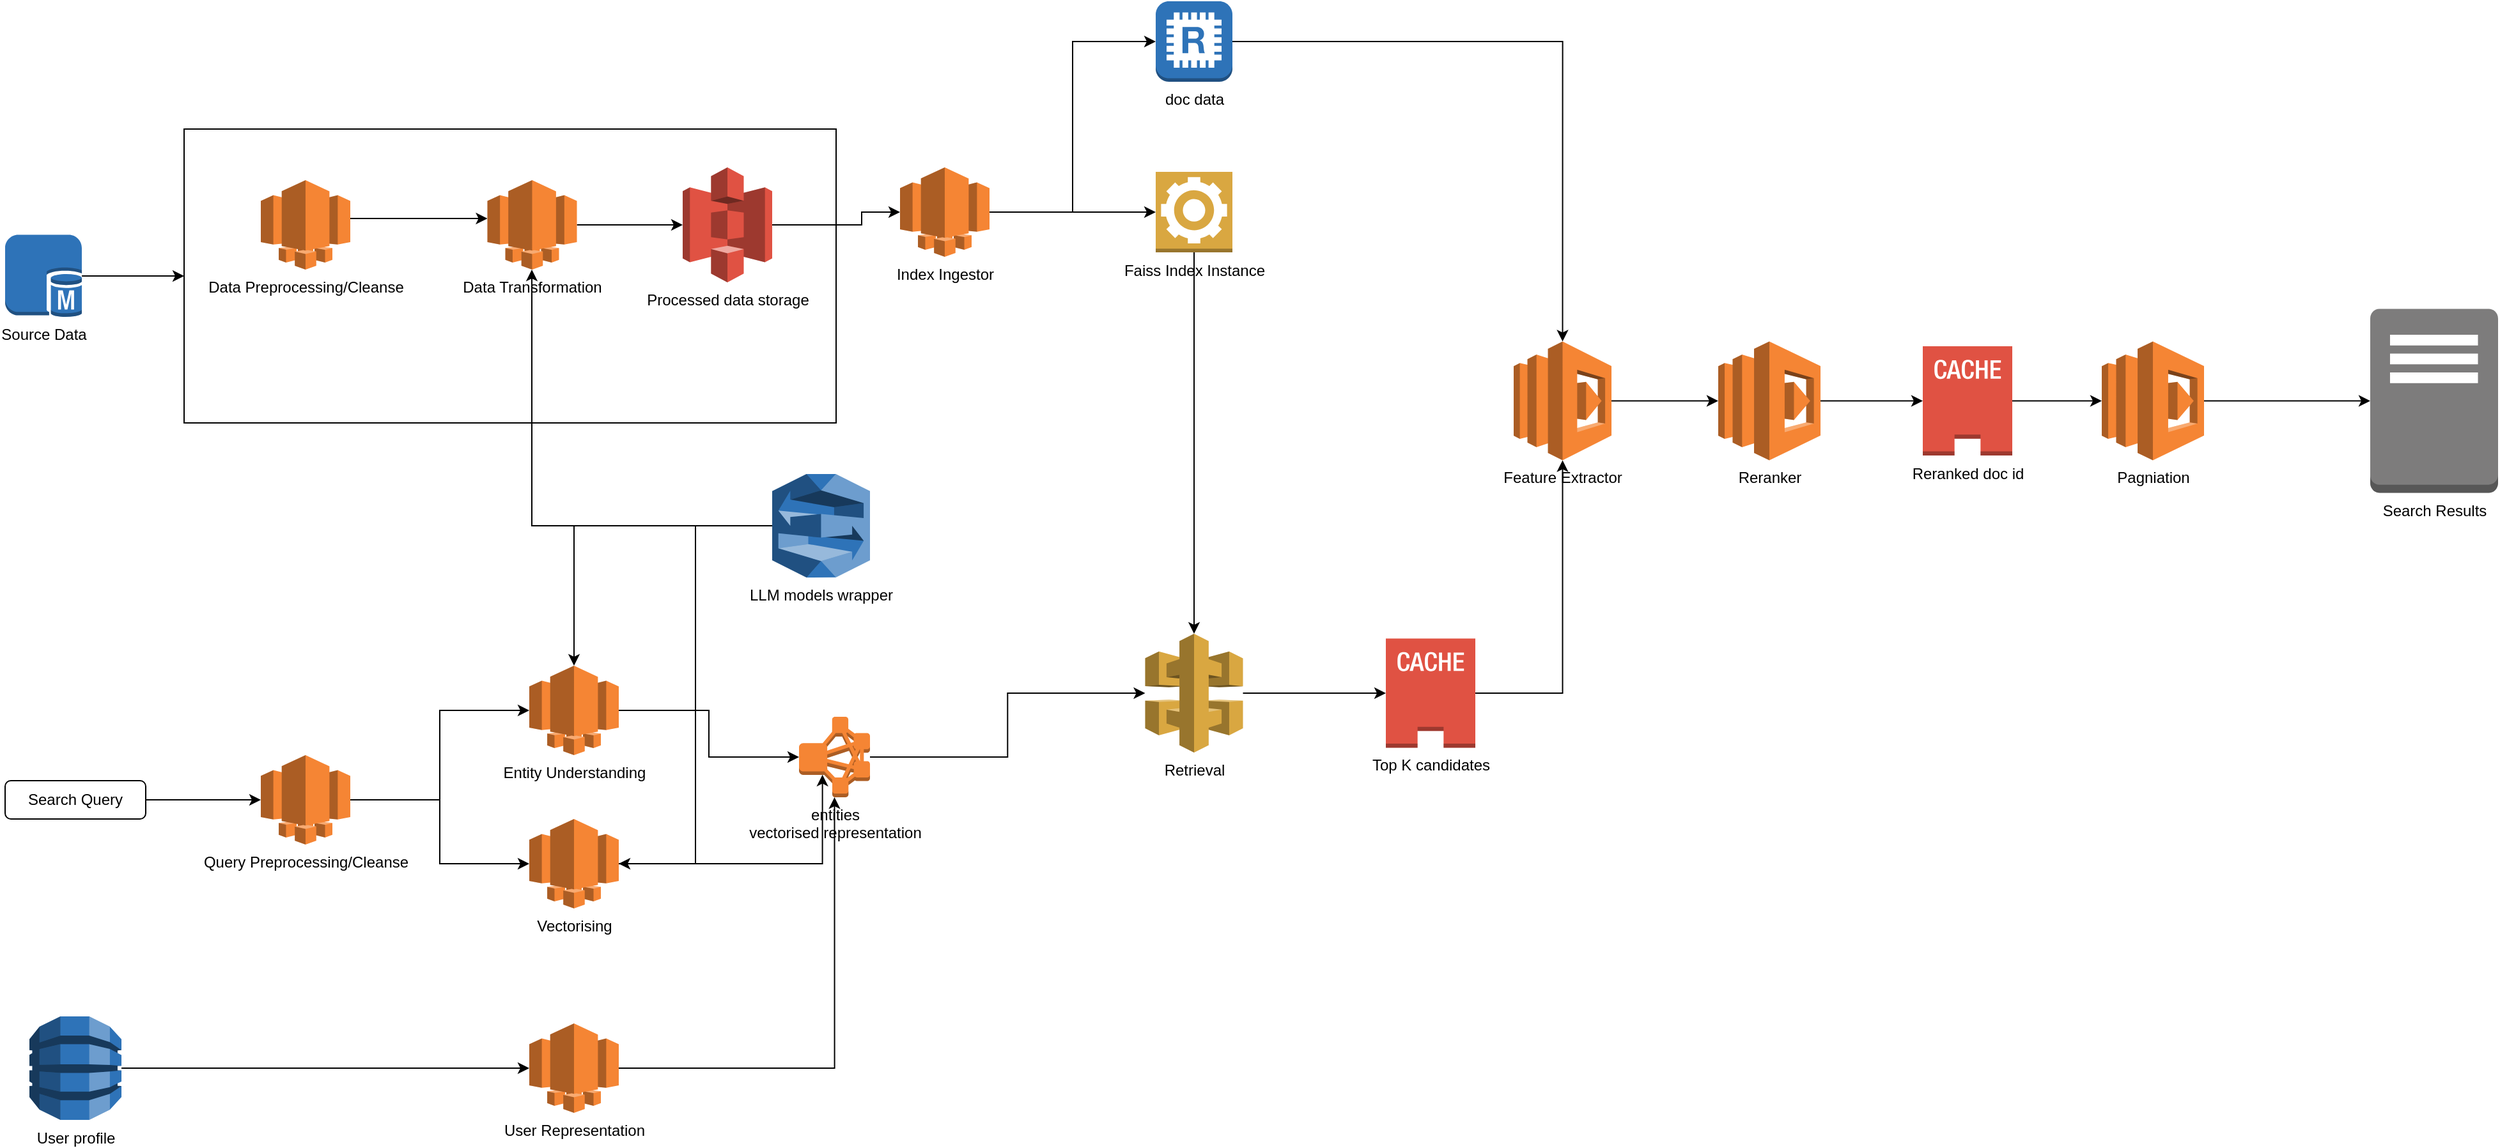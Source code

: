 <mxfile version="21.0.2" type="github">
  <diagram name="Page-1" id="8OP-N2uvxZRe4E2Dq5Id">
    <mxGraphModel dx="1774" dy="1083" grid="1" gridSize="10" guides="1" tooltips="1" connect="1" arrows="1" fold="1" page="1" pageScale="1" pageWidth="827" pageHeight="1169" math="0" shadow="0">
      <root>
        <mxCell id="0" />
        <mxCell id="1" parent="0" />
        <mxCell id="NxXrxqv_TEqv6YPUHNG9-26" value="" style="rounded=0;whiteSpace=wrap;html=1;" vertex="1" parent="1">
          <mxGeometry x="180" y="190" width="510" height="230" as="geometry" />
        </mxCell>
        <mxCell id="NxXrxqv_TEqv6YPUHNG9-27" style="edgeStyle=orthogonalEdgeStyle;rounded=0;orthogonalLoop=1;jettySize=auto;html=1;" edge="1" parent="1" source="NxXrxqv_TEqv6YPUHNG9-3" target="NxXrxqv_TEqv6YPUHNG9-26">
          <mxGeometry relative="1" as="geometry" />
        </mxCell>
        <mxCell id="NxXrxqv_TEqv6YPUHNG9-3" value="Source Data" style="outlineConnect=0;dashed=0;verticalLabelPosition=bottom;verticalAlign=top;align=center;html=1;shape=mxgraph.aws3.sql_master;fillColor=#2E73B8;gradientColor=none;" vertex="1" parent="1">
          <mxGeometry x="40" y="272.75" width="60" height="64.5" as="geometry" />
        </mxCell>
        <mxCell id="NxXrxqv_TEqv6YPUHNG9-14" value="" style="edgeStyle=orthogonalEdgeStyle;rounded=0;orthogonalLoop=1;jettySize=auto;html=1;" edge="1" parent="1" source="NxXrxqv_TEqv6YPUHNG9-12" target="NxXrxqv_TEqv6YPUHNG9-13">
          <mxGeometry relative="1" as="geometry">
            <Array as="points">
              <mxPoint x="390" y="260" />
              <mxPoint x="390" y="260" />
            </Array>
          </mxGeometry>
        </mxCell>
        <mxCell id="NxXrxqv_TEqv6YPUHNG9-12" value="Data Preprocessing/Cleanse" style="outlineConnect=0;dashed=0;verticalLabelPosition=bottom;verticalAlign=top;align=center;html=1;shape=mxgraph.aws3.lightsail;fillColor=#F58534;gradientColor=none;" vertex="1" parent="1">
          <mxGeometry x="240" y="230" width="70" height="70" as="geometry" />
        </mxCell>
        <mxCell id="NxXrxqv_TEqv6YPUHNG9-24" value="" style="edgeStyle=orthogonalEdgeStyle;rounded=0;orthogonalLoop=1;jettySize=auto;html=1;entryX=0;entryY=0.5;entryDx=0;entryDy=0;entryPerimeter=0;" edge="1" parent="1" source="NxXrxqv_TEqv6YPUHNG9-13" target="NxXrxqv_TEqv6YPUHNG9-55">
          <mxGeometry relative="1" as="geometry">
            <mxPoint x="570" y="265.1" as="targetPoint" />
          </mxGeometry>
        </mxCell>
        <mxCell id="NxXrxqv_TEqv6YPUHNG9-13" value="Data Transformation" style="outlineConnect=0;dashed=0;verticalLabelPosition=bottom;verticalAlign=top;align=center;html=1;shape=mxgraph.aws3.lightsail;fillColor=#F58534;gradientColor=none;" vertex="1" parent="1">
          <mxGeometry x="417.25" y="230" width="70" height="70" as="geometry" />
        </mxCell>
        <mxCell id="NxXrxqv_TEqv6YPUHNG9-18" style="edgeStyle=orthogonalEdgeStyle;rounded=0;orthogonalLoop=1;jettySize=auto;html=1;" edge="1" parent="1" source="NxXrxqv_TEqv6YPUHNG9-16">
          <mxGeometry relative="1" as="geometry">
            <mxPoint x="452" y="300" as="targetPoint" />
            <Array as="points">
              <mxPoint x="452" y="501" />
            </Array>
          </mxGeometry>
        </mxCell>
        <mxCell id="NxXrxqv_TEqv6YPUHNG9-43" style="edgeStyle=orthogonalEdgeStyle;rounded=0;orthogonalLoop=1;jettySize=auto;html=1;" edge="1" parent="1" source="NxXrxqv_TEqv6YPUHNG9-16" target="NxXrxqv_TEqv6YPUHNG9-39">
          <mxGeometry relative="1" as="geometry" />
        </mxCell>
        <mxCell id="NxXrxqv_TEqv6YPUHNG9-44" style="edgeStyle=orthogonalEdgeStyle;rounded=0;orthogonalLoop=1;jettySize=auto;html=1;entryX=1;entryY=0.5;entryDx=0;entryDy=0;entryPerimeter=0;" edge="1" parent="1" source="NxXrxqv_TEqv6YPUHNG9-16" target="NxXrxqv_TEqv6YPUHNG9-40">
          <mxGeometry relative="1" as="geometry" />
        </mxCell>
        <mxCell id="NxXrxqv_TEqv6YPUHNG9-16" value="LLM models wrapper" style="outlineConnect=0;dashed=0;verticalLabelPosition=bottom;verticalAlign=top;align=center;html=1;shape=mxgraph.aws3.lex;fillColor=#2E73B8;gradientColor=none;" vertex="1" parent="1">
          <mxGeometry x="640" y="460" width="76.5" height="81" as="geometry" />
        </mxCell>
        <mxCell id="NxXrxqv_TEqv6YPUHNG9-32" style="edgeStyle=orthogonalEdgeStyle;rounded=0;orthogonalLoop=1;jettySize=auto;html=1;exitX=1;exitY=0.5;exitDx=0;exitDy=0;exitPerimeter=0;" edge="1" parent="1" source="NxXrxqv_TEqv6YPUHNG9-19" target="NxXrxqv_TEqv6YPUHNG9-28">
          <mxGeometry relative="1" as="geometry" />
        </mxCell>
        <mxCell id="NxXrxqv_TEqv6YPUHNG9-35" style="edgeStyle=orthogonalEdgeStyle;rounded=0;orthogonalLoop=1;jettySize=auto;html=1;entryX=0;entryY=0.5;entryDx=0;entryDy=0;entryPerimeter=0;" edge="1" parent="1" source="NxXrxqv_TEqv6YPUHNG9-19" target="NxXrxqv_TEqv6YPUHNG9-33">
          <mxGeometry relative="1" as="geometry" />
        </mxCell>
        <mxCell id="NxXrxqv_TEqv6YPUHNG9-19" value="Index Ingestor" style="outlineConnect=0;dashed=0;verticalLabelPosition=bottom;verticalAlign=top;align=center;html=1;shape=mxgraph.aws3.lightsail;fillColor=#F58534;gradientColor=none;" vertex="1" parent="1">
          <mxGeometry x="740" y="220" width="70" height="70" as="geometry" />
        </mxCell>
        <mxCell id="NxXrxqv_TEqv6YPUHNG9-25" style="edgeStyle=orthogonalEdgeStyle;rounded=0;orthogonalLoop=1;jettySize=auto;html=1;exitX=1;exitY=0.5;exitDx=0;exitDy=0;exitPerimeter=0;" edge="1" parent="1" source="NxXrxqv_TEqv6YPUHNG9-55" target="NxXrxqv_TEqv6YPUHNG9-19">
          <mxGeometry relative="1" as="geometry">
            <mxPoint x="630" y="265.1" as="sourcePoint" />
            <Array as="points">
              <mxPoint x="710" y="265" />
              <mxPoint x="710" y="255" />
            </Array>
          </mxGeometry>
        </mxCell>
        <mxCell id="NxXrxqv_TEqv6YPUHNG9-54" style="edgeStyle=orthogonalEdgeStyle;rounded=0;orthogonalLoop=1;jettySize=auto;html=1;" edge="1" parent="1" source="NxXrxqv_TEqv6YPUHNG9-28" target="NxXrxqv_TEqv6YPUHNG9-50">
          <mxGeometry relative="1" as="geometry">
            <Array as="points">
              <mxPoint x="970" y="530" />
              <mxPoint x="970" y="530" />
            </Array>
          </mxGeometry>
        </mxCell>
        <mxCell id="NxXrxqv_TEqv6YPUHNG9-28" value="Faiss Index Instance" style="outlineConnect=0;dashed=0;verticalLabelPosition=bottom;verticalAlign=top;align=center;html=1;shape=mxgraph.aws3.worker;fillColor=#D9A741;gradientColor=none;" vertex="1" parent="1">
          <mxGeometry x="940" y="223.5" width="60" height="63" as="geometry" />
        </mxCell>
        <mxCell id="NxXrxqv_TEqv6YPUHNG9-73" style="edgeStyle=orthogonalEdgeStyle;rounded=0;orthogonalLoop=1;jettySize=auto;html=1;entryX=0.5;entryY=0;entryDx=0;entryDy=0;entryPerimeter=0;" edge="1" parent="1" source="NxXrxqv_TEqv6YPUHNG9-33" target="NxXrxqv_TEqv6YPUHNG9-59">
          <mxGeometry relative="1" as="geometry" />
        </mxCell>
        <mxCell id="NxXrxqv_TEqv6YPUHNG9-33" value="doc data" style="outlineConnect=0;dashed=0;verticalLabelPosition=bottom;verticalAlign=top;align=center;html=1;shape=mxgraph.aws3.redis;fillColor=#2E73B8;gradientColor=none;" vertex="1" parent="1">
          <mxGeometry x="940" y="90" width="60" height="63" as="geometry" />
        </mxCell>
        <mxCell id="NxXrxqv_TEqv6YPUHNG9-38" style="edgeStyle=orthogonalEdgeStyle;rounded=0;orthogonalLoop=1;jettySize=auto;html=1;" edge="1" parent="1" source="NxXrxqv_TEqv6YPUHNG9-36" target="NxXrxqv_TEqv6YPUHNG9-37">
          <mxGeometry relative="1" as="geometry" />
        </mxCell>
        <mxCell id="NxXrxqv_TEqv6YPUHNG9-36" value="Search Query" style="rounded=1;whiteSpace=wrap;html=1;" vertex="1" parent="1">
          <mxGeometry x="40" y="700" width="110" height="30" as="geometry" />
        </mxCell>
        <mxCell id="NxXrxqv_TEqv6YPUHNG9-41" style="edgeStyle=orthogonalEdgeStyle;rounded=0;orthogonalLoop=1;jettySize=auto;html=1;entryX=0;entryY=0.5;entryDx=0;entryDy=0;entryPerimeter=0;" edge="1" parent="1" source="NxXrxqv_TEqv6YPUHNG9-37" target="NxXrxqv_TEqv6YPUHNG9-39">
          <mxGeometry relative="1" as="geometry" />
        </mxCell>
        <mxCell id="NxXrxqv_TEqv6YPUHNG9-42" style="edgeStyle=orthogonalEdgeStyle;rounded=0;orthogonalLoop=1;jettySize=auto;html=1;" edge="1" parent="1" source="NxXrxqv_TEqv6YPUHNG9-37" target="NxXrxqv_TEqv6YPUHNG9-40">
          <mxGeometry relative="1" as="geometry" />
        </mxCell>
        <mxCell id="NxXrxqv_TEqv6YPUHNG9-37" value="Query Preprocessing/Cleanse" style="outlineConnect=0;dashed=0;verticalLabelPosition=bottom;verticalAlign=top;align=center;html=1;shape=mxgraph.aws3.lightsail;fillColor=#F58534;gradientColor=none;" vertex="1" parent="1">
          <mxGeometry x="240" y="680" width="70" height="70" as="geometry" />
        </mxCell>
        <mxCell id="NxXrxqv_TEqv6YPUHNG9-47" style="edgeStyle=orthogonalEdgeStyle;rounded=0;orthogonalLoop=1;jettySize=auto;html=1;" edge="1" parent="1" source="NxXrxqv_TEqv6YPUHNG9-39" target="NxXrxqv_TEqv6YPUHNG9-45">
          <mxGeometry relative="1" as="geometry" />
        </mxCell>
        <mxCell id="NxXrxqv_TEqv6YPUHNG9-39" value="Entity Understanding" style="outlineConnect=0;dashed=0;verticalLabelPosition=bottom;verticalAlign=top;align=center;html=1;shape=mxgraph.aws3.lightsail;fillColor=#F58534;gradientColor=none;" vertex="1" parent="1">
          <mxGeometry x="450" y="610" width="70" height="70" as="geometry" />
        </mxCell>
        <mxCell id="NxXrxqv_TEqv6YPUHNG9-48" style="edgeStyle=orthogonalEdgeStyle;rounded=0;orthogonalLoop=1;jettySize=auto;html=1;entryX=0.33;entryY=0.72;entryDx=0;entryDy=0;entryPerimeter=0;" edge="1" parent="1" source="NxXrxqv_TEqv6YPUHNG9-40" target="NxXrxqv_TEqv6YPUHNG9-45">
          <mxGeometry relative="1" as="geometry" />
        </mxCell>
        <mxCell id="NxXrxqv_TEqv6YPUHNG9-40" value="Vectorising" style="outlineConnect=0;dashed=0;verticalLabelPosition=bottom;verticalAlign=top;align=center;html=1;shape=mxgraph.aws3.lightsail;fillColor=#F58534;gradientColor=none;" vertex="1" parent="1">
          <mxGeometry x="450" y="730" width="70" height="70" as="geometry" />
        </mxCell>
        <mxCell id="NxXrxqv_TEqv6YPUHNG9-52" style="edgeStyle=orthogonalEdgeStyle;rounded=0;orthogonalLoop=1;jettySize=auto;html=1;" edge="1" parent="1" source="NxXrxqv_TEqv6YPUHNG9-45" target="NxXrxqv_TEqv6YPUHNG9-50">
          <mxGeometry relative="1" as="geometry" />
        </mxCell>
        <mxCell id="NxXrxqv_TEqv6YPUHNG9-45" value="entities&lt;br&gt;vectorised representation" style="outlineConnect=0;dashed=0;verticalLabelPosition=bottom;verticalAlign=top;align=center;html=1;shape=mxgraph.aws3.emr_cluster;fillColor=#F58534;gradientColor=none;" vertex="1" parent="1">
          <mxGeometry x="661" y="650" width="55.5" height="63" as="geometry" />
        </mxCell>
        <mxCell id="NxXrxqv_TEqv6YPUHNG9-57" style="edgeStyle=orthogonalEdgeStyle;rounded=0;orthogonalLoop=1;jettySize=auto;html=1;" edge="1" parent="1" source="NxXrxqv_TEqv6YPUHNG9-50" target="NxXrxqv_TEqv6YPUHNG9-56">
          <mxGeometry relative="1" as="geometry" />
        </mxCell>
        <mxCell id="NxXrxqv_TEqv6YPUHNG9-50" value="Retrieval" style="outlineConnect=0;dashed=0;verticalLabelPosition=bottom;verticalAlign=top;align=center;html=1;shape=mxgraph.aws3.api_gateway;fillColor=#D9A741;gradientColor=none;" vertex="1" parent="1">
          <mxGeometry x="931.75" y="585" width="76.5" height="93" as="geometry" />
        </mxCell>
        <mxCell id="NxXrxqv_TEqv6YPUHNG9-55" value="Processed data storage" style="outlineConnect=0;dashed=0;verticalLabelPosition=bottom;verticalAlign=top;align=center;html=1;shape=mxgraph.aws3.s3;fillColor=#E05243;gradientColor=none;" vertex="1" parent="1">
          <mxGeometry x="570" y="220" width="70" height="90" as="geometry" />
        </mxCell>
        <mxCell id="NxXrxqv_TEqv6YPUHNG9-60" style="edgeStyle=orthogonalEdgeStyle;rounded=0;orthogonalLoop=1;jettySize=auto;html=1;" edge="1" parent="1" source="NxXrxqv_TEqv6YPUHNG9-56" target="NxXrxqv_TEqv6YPUHNG9-59">
          <mxGeometry relative="1" as="geometry" />
        </mxCell>
        <mxCell id="NxXrxqv_TEqv6YPUHNG9-56" value="Top K candidates" style="outlineConnect=0;dashed=0;verticalLabelPosition=bottom;verticalAlign=top;align=center;html=1;shape=mxgraph.aws3.cached_volume;fillColor=#E05243;gradientColor=none;" vertex="1" parent="1">
          <mxGeometry x="1120" y="588.75" width="70" height="85.5" as="geometry" />
        </mxCell>
        <mxCell id="NxXrxqv_TEqv6YPUHNG9-62" style="edgeStyle=orthogonalEdgeStyle;rounded=0;orthogonalLoop=1;jettySize=auto;html=1;entryX=0;entryY=0.5;entryDx=0;entryDy=0;entryPerimeter=0;" edge="1" parent="1" source="NxXrxqv_TEqv6YPUHNG9-59" target="NxXrxqv_TEqv6YPUHNG9-61">
          <mxGeometry relative="1" as="geometry" />
        </mxCell>
        <mxCell id="NxXrxqv_TEqv6YPUHNG9-59" value="Feature Extractor" style="outlineConnect=0;dashed=0;verticalLabelPosition=bottom;verticalAlign=top;align=center;html=1;shape=mxgraph.aws3.lambda;fillColor=#F58534;gradientColor=none;" vertex="1" parent="1">
          <mxGeometry x="1220" y="356.25" width="76.5" height="93" as="geometry" />
        </mxCell>
        <mxCell id="NxXrxqv_TEqv6YPUHNG9-75" style="edgeStyle=orthogonalEdgeStyle;rounded=0;orthogonalLoop=1;jettySize=auto;html=1;" edge="1" parent="1" source="NxXrxqv_TEqv6YPUHNG9-61" target="NxXrxqv_TEqv6YPUHNG9-74">
          <mxGeometry relative="1" as="geometry" />
        </mxCell>
        <mxCell id="NxXrxqv_TEqv6YPUHNG9-61" value="Reranker" style="outlineConnect=0;dashed=0;verticalLabelPosition=bottom;verticalAlign=top;align=center;html=1;shape=mxgraph.aws3.lambda;fillColor=#F58534;gradientColor=none;" vertex="1" parent="1">
          <mxGeometry x="1380" y="356.25" width="80" height="93" as="geometry" />
        </mxCell>
        <mxCell id="NxXrxqv_TEqv6YPUHNG9-71" style="edgeStyle=orthogonalEdgeStyle;rounded=0;orthogonalLoop=1;jettySize=auto;html=1;entryX=0;entryY=0.5;entryDx=0;entryDy=0;entryPerimeter=0;" edge="1" parent="1" source="NxXrxqv_TEqv6YPUHNG9-66" target="NxXrxqv_TEqv6YPUHNG9-68">
          <mxGeometry relative="1" as="geometry" />
        </mxCell>
        <mxCell id="NxXrxqv_TEqv6YPUHNG9-66" value="User profile" style="outlineConnect=0;dashed=0;verticalLabelPosition=bottom;verticalAlign=top;align=center;html=1;shape=mxgraph.aws3.dynamo_db;fillColor=#2E73B8;gradientColor=none;" vertex="1" parent="1">
          <mxGeometry x="59" y="884.5" width="72" height="81" as="geometry" />
        </mxCell>
        <mxCell id="NxXrxqv_TEqv6YPUHNG9-72" style="edgeStyle=orthogonalEdgeStyle;rounded=0;orthogonalLoop=1;jettySize=auto;html=1;entryX=0.5;entryY=1;entryDx=0;entryDy=0;entryPerimeter=0;" edge="1" parent="1" source="NxXrxqv_TEqv6YPUHNG9-68" target="NxXrxqv_TEqv6YPUHNG9-45">
          <mxGeometry relative="1" as="geometry" />
        </mxCell>
        <mxCell id="NxXrxqv_TEqv6YPUHNG9-68" value="User Representation" style="outlineConnect=0;dashed=0;verticalLabelPosition=bottom;verticalAlign=top;align=center;html=1;shape=mxgraph.aws3.lightsail;fillColor=#F58534;gradientColor=none;" vertex="1" parent="1">
          <mxGeometry x="450" y="890" width="70" height="70" as="geometry" />
        </mxCell>
        <mxCell id="NxXrxqv_TEqv6YPUHNG9-85" style="edgeStyle=orthogonalEdgeStyle;rounded=0;orthogonalLoop=1;jettySize=auto;html=1;" edge="1" parent="1" source="NxXrxqv_TEqv6YPUHNG9-74" target="NxXrxqv_TEqv6YPUHNG9-83">
          <mxGeometry relative="1" as="geometry" />
        </mxCell>
        <mxCell id="NxXrxqv_TEqv6YPUHNG9-74" value="Reranked doc id" style="outlineConnect=0;dashed=0;verticalLabelPosition=bottom;verticalAlign=top;align=center;html=1;shape=mxgraph.aws3.cached_volume;fillColor=#E05243;gradientColor=none;" vertex="1" parent="1">
          <mxGeometry x="1540" y="360" width="70" height="85.5" as="geometry" />
        </mxCell>
        <mxCell id="NxXrxqv_TEqv6YPUHNG9-87" style="edgeStyle=orthogonalEdgeStyle;rounded=0;orthogonalLoop=1;jettySize=auto;html=1;entryX=0;entryY=0.5;entryDx=0;entryDy=0;entryPerimeter=0;" edge="1" parent="1" source="NxXrxqv_TEqv6YPUHNG9-83" target="NxXrxqv_TEqv6YPUHNG9-86">
          <mxGeometry relative="1" as="geometry" />
        </mxCell>
        <mxCell id="NxXrxqv_TEqv6YPUHNG9-83" value="Pagniation" style="outlineConnect=0;dashed=0;verticalLabelPosition=bottom;verticalAlign=top;align=center;html=1;shape=mxgraph.aws3.lambda;fillColor=#F58534;gradientColor=none;" vertex="1" parent="1">
          <mxGeometry x="1680" y="356.25" width="80" height="93" as="geometry" />
        </mxCell>
        <mxCell id="NxXrxqv_TEqv6YPUHNG9-86" value="Search Results" style="outlineConnect=0;dashed=0;verticalLabelPosition=bottom;verticalAlign=top;align=center;html=1;shape=mxgraph.aws3.traditional_server;fillColor=#7D7C7C;gradientColor=none;" vertex="1" parent="1">
          <mxGeometry x="1890" y="330.75" width="100" height="144" as="geometry" />
        </mxCell>
      </root>
    </mxGraphModel>
  </diagram>
</mxfile>
